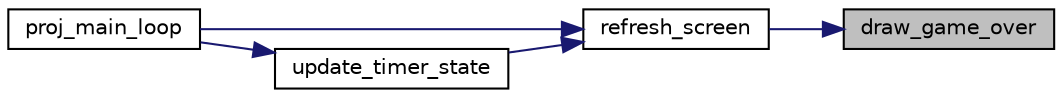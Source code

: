 digraph "draw_game_over"
{
 // LATEX_PDF_SIZE
  edge [fontname="Helvetica",fontsize="10",labelfontname="Helvetica",labelfontsize="10"];
  node [fontname="Helvetica",fontsize="10",shape=record];
  rankdir="RL";
  Node1 [label="draw_game_over",height=0.2,width=0.4,color="black", fillcolor="grey75", style="filled", fontcolor="black",tooltip="Draws the finish menu."];
  Node1 -> Node2 [dir="back",color="midnightblue",fontsize="10",style="solid"];
  Node2 [label="refresh_screen",height=0.2,width=0.4,color="black", fillcolor="white", style="filled",URL="$video_8c.html#a09274e99ae82fefc69ea9388bc245b8d",tooltip="Draws a new frame, depending on the current state of the menu."];
  Node2 -> Node3 [dir="back",color="midnightblue",fontsize="10",style="solid"];
  Node3 [label="proj_main_loop",height=0.2,width=0.4,color="black", fillcolor="white", style="filled",URL="$main_8c.html#a2a16f651eccbd248e1ad3b3b924b143b",tooltip=" "];
  Node2 -> Node4 [dir="back",color="midnightblue",fontsize="10",style="solid"];
  Node4 [label="update_timer_state",height=0.2,width=0.4,color="black", fillcolor="white", style="filled",URL="$game_8c.html#a2e7983abedd3fae94a24b4775a97210f",tooltip="Actions to perform whenever a timer interrupt occurs."];
  Node4 -> Node3 [dir="back",color="midnightblue",fontsize="10",style="solid"];
}

